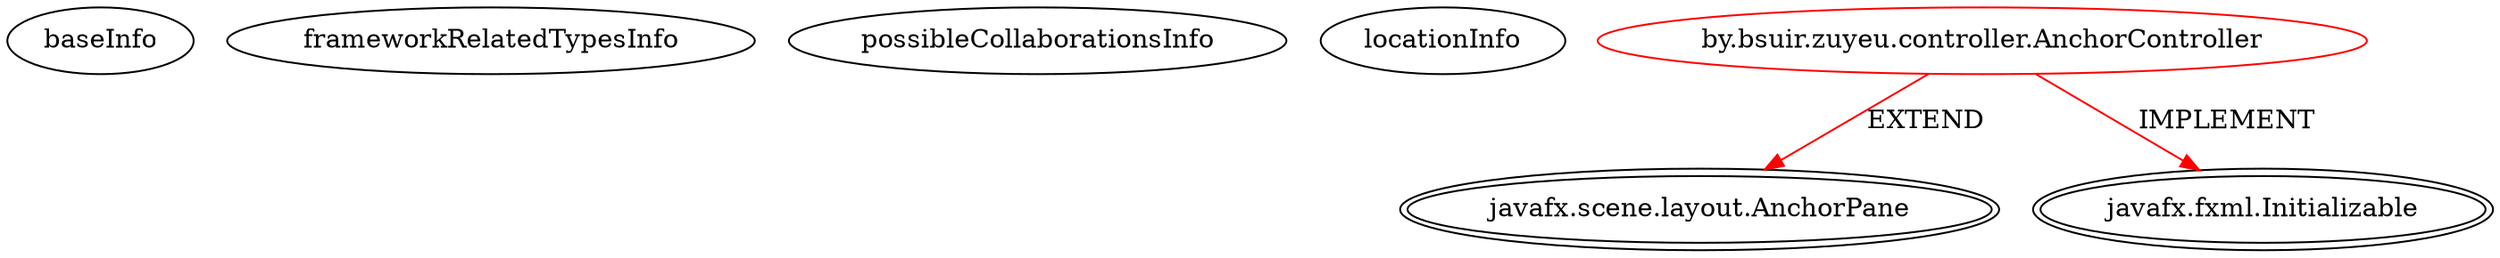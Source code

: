digraph {
baseInfo[graphId=2677,category="extension_graph",isAnonymous=false,possibleRelation=false]
frameworkRelatedTypesInfo[0="javafx.scene.layout.AnchorPane",1="javafx.fxml.Initializable"]
possibleCollaborationsInfo[]
locationInfo[projectName="fieryphoenix-screen-caster",filePath="/fieryphoenix-screen-caster/screen-caster-master/ScreenCaster/src/by/bsuir/zuyeu/controller/AnchorController.java",contextSignature="AnchorController",graphId="2677"]
0[label="by.bsuir.zuyeu.controller.AnchorController",vertexType="ROOT_CLIENT_CLASS_DECLARATION",isFrameworkType=false,color=red]
1[label="javafx.scene.layout.AnchorPane",vertexType="FRAMEWORK_CLASS_TYPE",isFrameworkType=true,peripheries=2]
2[label="javafx.fxml.Initializable",vertexType="FRAMEWORK_INTERFACE_TYPE",isFrameworkType=true,peripheries=2]
0->1[label="EXTEND",color=red]
0->2[label="IMPLEMENT",color=red]
}
